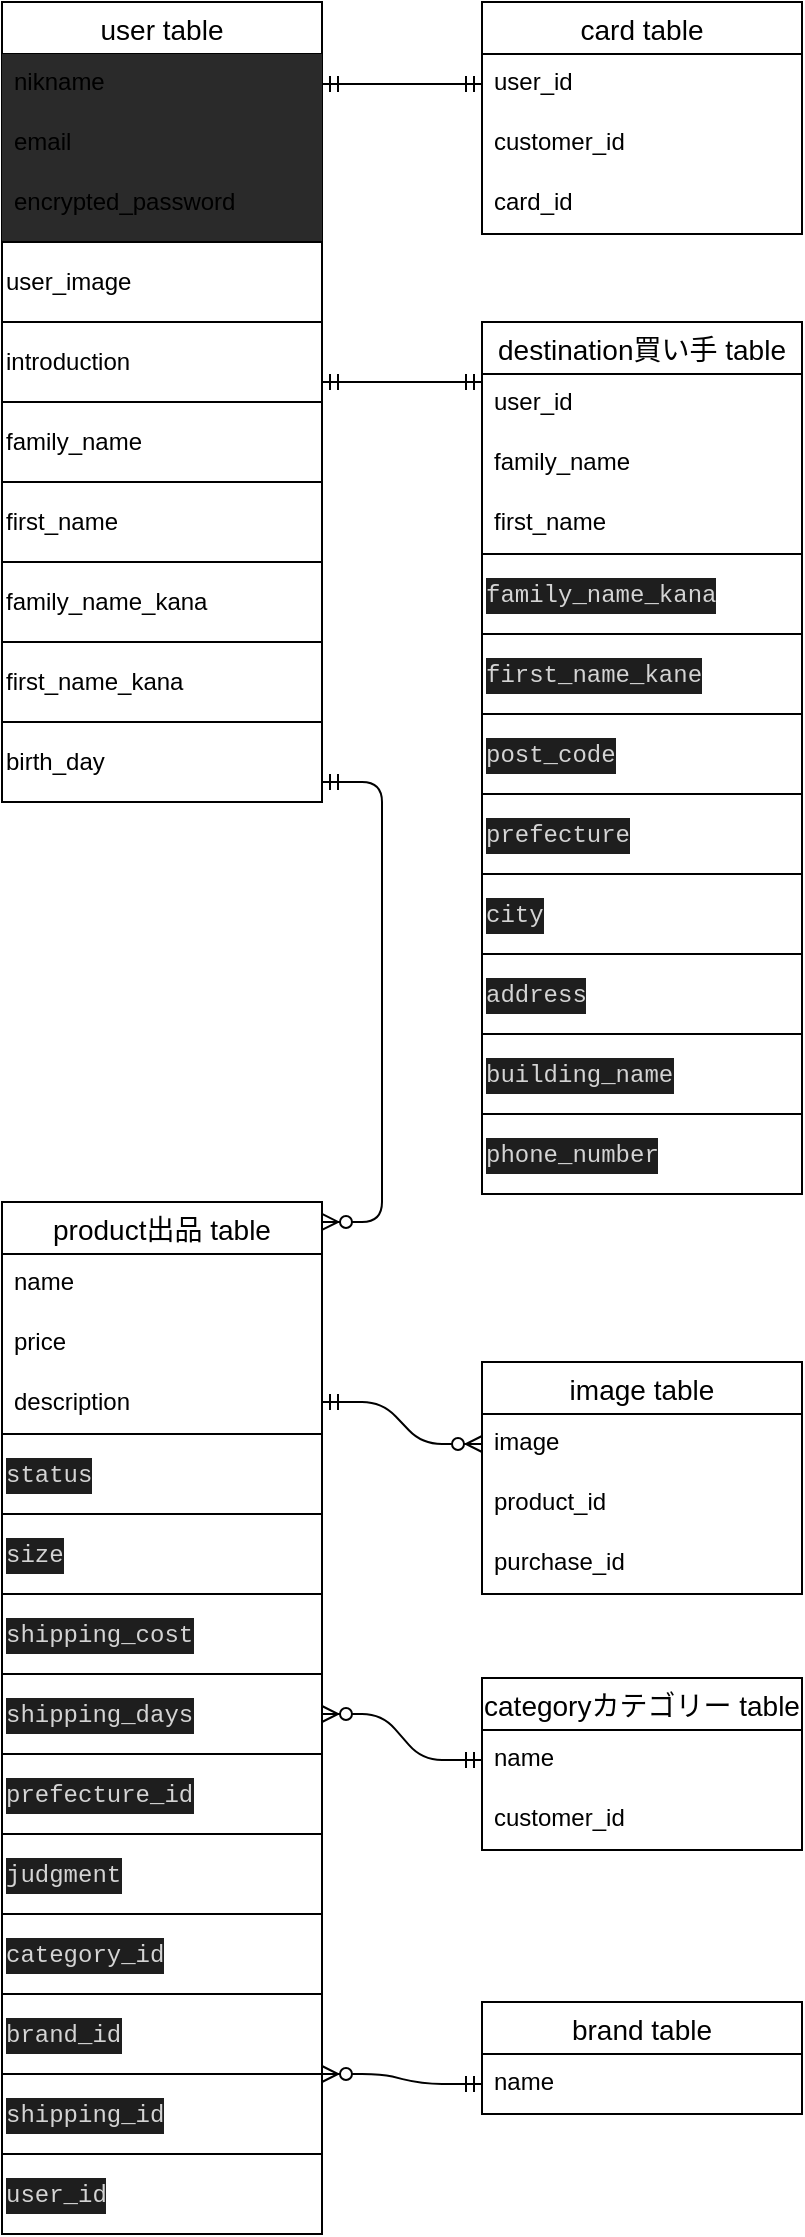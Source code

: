 <mxfile version="13.10.0" type="embed"><diagram id="zQeC6Tcfx2R3Oy5hY1i3" name="ページ1"><mxGraphModel dx="428" dy="580" grid="1" gridSize="10" guides="1" tooltips="1" connect="1" arrows="0" fold="1" page="1" pageScale="1" pageWidth="827" pageHeight="1169" math="0" shadow="0"><root><mxCell id="0"/><mxCell id="1" parent="0"/><mxCell id="15" value="user table" style="swimlane;fontStyle=0;childLayout=stackLayout;horizontal=1;startSize=26;horizontalStack=0;resizeParent=1;resizeParentMax=0;resizeLast=0;collapsible=1;marginBottom=0;align=center;fontSize=14;" vertex="1" parent="1"><mxGeometry x="40" y="40" width="160" height="120" as="geometry"><mxRectangle x="40" y="40" width="90" height="26" as="alternateBounds"/></mxGeometry></mxCell><mxCell id="16" value="nikname" style="text;spacingLeft=4;spacingRight=4;overflow=hidden;rotatable=0;points=[[0,0.5],[1,0.5]];portConstraint=eastwest;fontSize=12;fillColor=#2a2a2a;" vertex="1" parent="15"><mxGeometry y="26" width="160" height="30" as="geometry"/></mxCell><mxCell id="17" value="email" style="text;spacingLeft=4;spacingRight=4;overflow=hidden;rotatable=0;points=[[0,0.5],[1,0.5]];portConstraint=eastwest;fontSize=12;fillColor=#2a2a2a;" vertex="1" parent="15"><mxGeometry y="56" width="160" height="30" as="geometry"/></mxCell><mxCell id="18" value="encrypted_password" style="text;spacingLeft=4;spacingRight=4;overflow=hidden;rotatable=0;points=[[0,0.5],[1,0.5]];portConstraint=eastwest;fontSize=12;fillColor=#2a2a2a;" vertex="1" parent="15"><mxGeometry y="86" width="160" height="34" as="geometry"/></mxCell><mxCell id="44" value="user_image" style="align=left;labelBackgroundColor=none;whiteSpace=wrap;" vertex="1" parent="1"><mxGeometry x="40" y="160" width="160" height="40" as="geometry"/></mxCell><mxCell id="48" value="introduction" style="whiteSpace=wrap;align=left;" vertex="1" parent="1"><mxGeometry x="40" y="200" width="160" height="40" as="geometry"/></mxCell><mxCell id="49" value="family_name" style="whiteSpace=wrap;align=left;" vertex="1" parent="1"><mxGeometry x="40" y="240" width="160" height="40" as="geometry"/></mxCell><mxCell id="51" value="first_name" style="whiteSpace=wrap;align=left;" vertex="1" parent="1"><mxGeometry x="40" y="280" width="160" height="40" as="geometry"/></mxCell><mxCell id="52" value="family_name_kana" style="whiteSpace=wrap;align=left;" vertex="1" parent="1"><mxGeometry x="40" y="320" width="160" height="40" as="geometry"/></mxCell><mxCell id="53" value="first_name_kana" style="whiteSpace=wrap;align=left;" vertex="1" parent="1"><mxGeometry x="40" y="360" width="160" height="40" as="geometry"/></mxCell><mxCell id="54" value="birth_day" style="whiteSpace=wrap;align=left;" vertex="1" parent="1"><mxGeometry x="40" y="400" width="160" height="40" as="geometry"/></mxCell><mxCell id="55" value="card table" style="swimlane;fontStyle=0;childLayout=stackLayout;horizontal=1;startSize=26;horizontalStack=0;resizeParent=1;resizeParentMax=0;resizeLast=0;collapsible=1;marginBottom=0;align=center;fontSize=14;gradientColor=none;" vertex="1" parent="1"><mxGeometry x="280" y="40" width="160" height="116" as="geometry"/></mxCell><mxCell id="56" value="user_id" style="text;strokeColor=none;fillColor=none;spacingLeft=4;spacingRight=4;overflow=hidden;rotatable=0;points=[[0,0.5],[1,0.5]];portConstraint=eastwest;fontSize=12;" vertex="1" parent="55"><mxGeometry y="26" width="160" height="30" as="geometry"/></mxCell><mxCell id="57" value="customer_id" style="text;strokeColor=none;fillColor=none;spacingLeft=4;spacingRight=4;overflow=hidden;rotatable=0;points=[[0,0.5],[1,0.5]];portConstraint=eastwest;fontSize=12;" vertex="1" parent="55"><mxGeometry y="56" width="160" height="30" as="geometry"/></mxCell><mxCell id="58" value="card_id" style="text;strokeColor=none;fillColor=none;spacingLeft=4;spacingRight=4;overflow=hidden;rotatable=0;points=[[0,0.5],[1,0.5]];portConstraint=eastwest;fontSize=12;" vertex="1" parent="55"><mxGeometry y="86" width="160" height="30" as="geometry"/></mxCell><mxCell id="59" value="destination買い手 table" style="swimlane;fontStyle=0;childLayout=stackLayout;horizontal=1;startSize=26;horizontalStack=0;resizeParent=1;resizeParentMax=0;resizeLast=0;collapsible=1;marginBottom=0;align=center;fontSize=14;gradientColor=none;" vertex="1" parent="1"><mxGeometry x="280" y="200" width="160" height="116" as="geometry"/></mxCell><mxCell id="60" value="user_id" style="text;strokeColor=none;fillColor=none;spacingLeft=4;spacingRight=4;overflow=hidden;rotatable=0;points=[[0,0.5],[1,0.5]];portConstraint=eastwest;fontSize=12;" vertex="1" parent="59"><mxGeometry y="26" width="160" height="30" as="geometry"/></mxCell><mxCell id="61" value="family_name" style="text;strokeColor=none;fillColor=none;spacingLeft=4;spacingRight=4;overflow=hidden;rotatable=0;points=[[0,0.5],[1,0.5]];portConstraint=eastwest;fontSize=12;" vertex="1" parent="59"><mxGeometry y="56" width="160" height="30" as="geometry"/></mxCell><mxCell id="62" value="first_name" style="text;strokeColor=none;fillColor=none;spacingLeft=4;spacingRight=4;overflow=hidden;rotatable=0;points=[[0,0.5],[1,0.5]];portConstraint=eastwest;fontSize=12;" vertex="1" parent="59"><mxGeometry y="86" width="160" height="30" as="geometry"/></mxCell><mxCell id="63" value="&lt;div style=&quot;color: rgb(212 , 212 , 212) ; background-color: rgb(30 , 30 , 30) ; font-family: &amp;#34;menlo&amp;#34; , &amp;#34;monaco&amp;#34; , &amp;#34;courier new&amp;#34; , monospace ; line-height: 18px&quot;&gt;family_name_kana&lt;/div&gt;" style="whiteSpace=wrap;html=1;align=left;gradientColor=none;" vertex="1" parent="1"><mxGeometry x="280" y="316" width="160" height="40" as="geometry"/></mxCell><mxCell id="64" value="&lt;div style=&quot;color: rgb(212 , 212 , 212) ; background-color: rgb(30 , 30 , 30) ; font-family: &amp;#34;menlo&amp;#34; , &amp;#34;monaco&amp;#34; , &amp;#34;courier new&amp;#34; , monospace ; line-height: 18px&quot;&gt;&lt;div style=&quot;font-family: &amp;#34;menlo&amp;#34; , &amp;#34;monaco&amp;#34; , &amp;#34;courier new&amp;#34; , monospace ; line-height: 18px&quot;&gt;first_name_kane&lt;/div&gt;&lt;/div&gt;" style="whiteSpace=wrap;html=1;align=left;gradientColor=none;" vertex="1" parent="1"><mxGeometry x="280" y="356" width="160" height="40" as="geometry"/></mxCell><mxCell id="65" value="&lt;div style=&quot;color: rgb(212 , 212 , 212) ; background-color: rgb(30 , 30 , 30) ; font-family: &amp;#34;menlo&amp;#34; , &amp;#34;monaco&amp;#34; , &amp;#34;courier new&amp;#34; , monospace ; line-height: 18px&quot;&gt;&lt;div style=&quot;font-family: &amp;#34;menlo&amp;#34; , &amp;#34;monaco&amp;#34; , &amp;#34;courier new&amp;#34; , monospace ; line-height: 18px&quot;&gt;post_code&lt;/div&gt;&lt;/div&gt;" style="whiteSpace=wrap;html=1;align=left;gradientColor=none;" vertex="1" parent="1"><mxGeometry x="280" y="396" width="160" height="40" as="geometry"/></mxCell><mxCell id="66" value="&lt;div style=&quot;color: rgb(212 , 212 , 212) ; background-color: rgb(30 , 30 , 30) ; font-family: &amp;#34;menlo&amp;#34; , &amp;#34;monaco&amp;#34; , &amp;#34;courier new&amp;#34; , monospace ; line-height: 18px&quot;&gt;&lt;div style=&quot;font-family: &amp;#34;menlo&amp;#34; , &amp;#34;monaco&amp;#34; , &amp;#34;courier new&amp;#34; , monospace ; line-height: 18px&quot;&gt;prefecture&lt;/div&gt;&lt;/div&gt;" style="whiteSpace=wrap;html=1;align=left;gradientColor=none;" vertex="1" parent="1"><mxGeometry x="280" y="436" width="160" height="40" as="geometry"/></mxCell><mxCell id="67" value="&lt;div style=&quot;color: rgb(212 , 212 , 212) ; background-color: rgb(30 , 30 , 30) ; font-family: &amp;#34;menlo&amp;#34; , &amp;#34;monaco&amp;#34; , &amp;#34;courier new&amp;#34; , monospace ; line-height: 18px&quot;&gt;&lt;div style=&quot;font-family: &amp;#34;menlo&amp;#34; , &amp;#34;monaco&amp;#34; , &amp;#34;courier new&amp;#34; , monospace ; line-height: 18px&quot;&gt;city&lt;/div&gt;&lt;/div&gt;" style="whiteSpace=wrap;html=1;align=left;gradientColor=none;" vertex="1" parent="1"><mxGeometry x="280" y="476" width="160" height="40" as="geometry"/></mxCell><mxCell id="68" value="&lt;div style=&quot;color: rgb(212 , 212 , 212) ; background-color: rgb(30 , 30 , 30) ; font-family: &amp;#34;menlo&amp;#34; , &amp;#34;monaco&amp;#34; , &amp;#34;courier new&amp;#34; , monospace ; line-height: 18px&quot;&gt;&lt;div style=&quot;font-family: &amp;#34;menlo&amp;#34; , &amp;#34;monaco&amp;#34; , &amp;#34;courier new&amp;#34; , monospace ; line-height: 18px&quot;&gt;address &lt;/div&gt;&lt;/div&gt;" style="whiteSpace=wrap;html=1;align=left;gradientColor=none;" vertex="1" parent="1"><mxGeometry x="280" y="516" width="160" height="40" as="geometry"/></mxCell><mxCell id="69" value="&lt;div style=&quot;color: rgb(212 , 212 , 212) ; background-color: rgb(30 , 30 , 30) ; font-family: &amp;#34;menlo&amp;#34; , &amp;#34;monaco&amp;#34; , &amp;#34;courier new&amp;#34; , monospace ; line-height: 18px&quot;&gt;&lt;div style=&quot;font-family: &amp;#34;menlo&amp;#34; , &amp;#34;monaco&amp;#34; , &amp;#34;courier new&amp;#34; , monospace ; line-height: 18px&quot;&gt;building_name&lt;/div&gt;&lt;/div&gt;" style="whiteSpace=wrap;html=1;align=left;gradientColor=none;" vertex="1" parent="1"><mxGeometry x="280" y="556" width="160" height="40" as="geometry"/></mxCell><mxCell id="70" value="&lt;div style=&quot;color: rgb(212 , 212 , 212) ; background-color: rgb(30 , 30 , 30) ; font-family: &amp;#34;menlo&amp;#34; , &amp;#34;monaco&amp;#34; , &amp;#34;courier new&amp;#34; , monospace ; line-height: 18px&quot;&gt;&lt;div style=&quot;font-family: &amp;#34;menlo&amp;#34; , &amp;#34;monaco&amp;#34; , &amp;#34;courier new&amp;#34; , monospace ; line-height: 18px&quot;&gt;phone_number&lt;/div&gt;&lt;/div&gt;" style="whiteSpace=wrap;html=1;align=left;gradientColor=none;" vertex="1" parent="1"><mxGeometry x="280" y="596" width="160" height="40" as="geometry"/></mxCell><mxCell id="71" value="product出品 table" style="swimlane;fontStyle=0;childLayout=stackLayout;horizontal=1;startSize=26;horizontalStack=0;resizeParent=1;resizeParentMax=0;resizeLast=0;collapsible=1;marginBottom=0;align=center;fontSize=14;gradientColor=none;" vertex="1" parent="1"><mxGeometry x="40" y="640" width="160" height="116" as="geometry"/></mxCell><mxCell id="72" value="name" style="text;strokeColor=none;fillColor=none;spacingLeft=4;spacingRight=4;overflow=hidden;rotatable=0;points=[[0,0.5],[1,0.5]];portConstraint=eastwest;fontSize=12;" vertex="1" parent="71"><mxGeometry y="26" width="160" height="30" as="geometry"/></mxCell><mxCell id="73" value="price" style="text;strokeColor=none;fillColor=none;spacingLeft=4;spacingRight=4;overflow=hidden;rotatable=0;points=[[0,0.5],[1,0.5]];portConstraint=eastwest;fontSize=12;" vertex="1" parent="71"><mxGeometry y="56" width="160" height="30" as="geometry"/></mxCell><mxCell id="74" value="description " style="text;strokeColor=none;fillColor=none;spacingLeft=4;spacingRight=4;overflow=hidden;rotatable=0;points=[[0,0.5],[1,0.5]];portConstraint=eastwest;fontSize=12;" vertex="1" parent="71"><mxGeometry y="86" width="160" height="30" as="geometry"/></mxCell><mxCell id="75" value="&lt;div style=&quot;color: rgb(212 , 212 , 212) ; background-color: rgb(30 , 30 , 30) ; font-family: &amp;quot;menlo&amp;quot; , &amp;quot;monaco&amp;quot; , &amp;quot;courier new&amp;quot; , monospace ; line-height: 18px&quot;&gt;status&lt;/div&gt;" style="whiteSpace=wrap;html=1;align=left;gradientColor=none;" vertex="1" parent="1"><mxGeometry x="40" y="756" width="160" height="40" as="geometry"/></mxCell><mxCell id="76" value="&lt;div style=&quot;color: rgb(212 , 212 , 212) ; background-color: rgb(30 , 30 , 30) ; font-family: &amp;#34;menlo&amp;#34; , &amp;#34;monaco&amp;#34; , &amp;#34;courier new&amp;#34; , monospace ; line-height: 18px&quot;&gt;&lt;div style=&quot;font-family: &amp;#34;menlo&amp;#34; , &amp;#34;monaco&amp;#34; , &amp;#34;courier new&amp;#34; , monospace ; line-height: 18px&quot;&gt;size&lt;/div&gt;&lt;/div&gt;" style="whiteSpace=wrap;html=1;align=left;gradientColor=none;" vertex="1" parent="1"><mxGeometry x="40" y="796" width="160" height="40" as="geometry"/></mxCell><mxCell id="77" value="&lt;div style=&quot;color: rgb(212 , 212 , 212) ; background-color: rgb(30 , 30 , 30) ; font-family: &amp;#34;menlo&amp;#34; , &amp;#34;monaco&amp;#34; , &amp;#34;courier new&amp;#34; , monospace ; line-height: 18px&quot;&gt;&lt;div style=&quot;font-family: &amp;#34;menlo&amp;#34; , &amp;#34;monaco&amp;#34; , &amp;#34;courier new&amp;#34; , monospace ; line-height: 18px&quot;&gt;shipping_cost&lt;/div&gt;&lt;/div&gt;" style="whiteSpace=wrap;html=1;align=left;gradientColor=none;" vertex="1" parent="1"><mxGeometry x="40" y="836" width="160" height="40" as="geometry"/></mxCell><mxCell id="78" value="&lt;div style=&quot;color: rgb(212 , 212 , 212) ; background-color: rgb(30 , 30 , 30) ; font-family: &amp;#34;menlo&amp;#34; , &amp;#34;monaco&amp;#34; , &amp;#34;courier new&amp;#34; , monospace ; line-height: 18px&quot;&gt;&lt;div style=&quot;font-family: &amp;#34;menlo&amp;#34; , &amp;#34;monaco&amp;#34; , &amp;#34;courier new&amp;#34; , monospace ; line-height: 18px&quot;&gt;shipping_days&lt;/div&gt;&lt;/div&gt;" style="whiteSpace=wrap;html=1;align=left;gradientColor=none;" vertex="1" parent="1"><mxGeometry x="40" y="876" width="160" height="40" as="geometry"/></mxCell><mxCell id="79" value="&lt;div style=&quot;color: rgb(212 , 212 , 212) ; background-color: rgb(30 , 30 , 30) ; font-family: &amp;#34;menlo&amp;#34; , &amp;#34;monaco&amp;#34; , &amp;#34;courier new&amp;#34; , monospace ; line-height: 18px&quot;&gt;&lt;div style=&quot;font-family: &amp;#34;menlo&amp;#34; , &amp;#34;monaco&amp;#34; , &amp;#34;courier new&amp;#34; , monospace ; line-height: 18px&quot;&gt;prefecture_id&lt;/div&gt;&lt;/div&gt;" style="whiteSpace=wrap;html=1;align=left;gradientColor=none;" vertex="1" parent="1"><mxGeometry x="40" y="916" width="160" height="40" as="geometry"/></mxCell><mxCell id="80" value="&lt;div style=&quot;color: rgb(212 , 212 , 212) ; background-color: rgb(30 , 30 , 30) ; font-family: &amp;#34;menlo&amp;#34; , &amp;#34;monaco&amp;#34; , &amp;#34;courier new&amp;#34; , monospace ; line-height: 18px&quot;&gt;&lt;div style=&quot;font-family: &amp;#34;menlo&amp;#34; , &amp;#34;monaco&amp;#34; , &amp;#34;courier new&amp;#34; , monospace ; line-height: 18px&quot;&gt;judgment&lt;/div&gt;&lt;/div&gt;" style="whiteSpace=wrap;html=1;align=left;gradientColor=none;" vertex="1" parent="1"><mxGeometry x="40" y="956" width="160" height="40" as="geometry"/></mxCell><mxCell id="81" value="&lt;div style=&quot;color: rgb(212 , 212 , 212) ; background-color: rgb(30 , 30 , 30) ; font-family: &amp;#34;menlo&amp;#34; , &amp;#34;monaco&amp;#34; , &amp;#34;courier new&amp;#34; , monospace ; line-height: 18px&quot;&gt;&lt;div style=&quot;font-family: &amp;#34;menlo&amp;#34; , &amp;#34;monaco&amp;#34; , &amp;#34;courier new&amp;#34; , monospace ; line-height: 18px&quot;&gt;category_id&lt;/div&gt;&lt;/div&gt;" style="whiteSpace=wrap;html=1;align=left;gradientColor=none;" vertex="1" parent="1"><mxGeometry x="40" y="996" width="160" height="40" as="geometry"/></mxCell><mxCell id="82" value="&lt;div style=&quot;color: rgb(212 , 212 , 212) ; background-color: rgb(30 , 30 , 30) ; font-family: &amp;#34;menlo&amp;#34; , &amp;#34;monaco&amp;#34; , &amp;#34;courier new&amp;#34; , monospace ; line-height: 18px&quot;&gt;&lt;div style=&quot;font-family: &amp;#34;menlo&amp;#34; , &amp;#34;monaco&amp;#34; , &amp;#34;courier new&amp;#34; , monospace ; line-height: 18px&quot;&gt;brand_id&lt;/div&gt;&lt;/div&gt;" style="whiteSpace=wrap;html=1;align=left;gradientColor=none;" vertex="1" parent="1"><mxGeometry x="40" y="1036" width="160" height="40" as="geometry"/></mxCell><mxCell id="83" value="&lt;div style=&quot;color: rgb(212 , 212 , 212) ; background-color: rgb(30 , 30 , 30) ; font-family: &amp;#34;menlo&amp;#34; , &amp;#34;monaco&amp;#34; , &amp;#34;courier new&amp;#34; , monospace ; line-height: 18px&quot;&gt;&lt;div style=&quot;font-family: &amp;#34;menlo&amp;#34; , &amp;#34;monaco&amp;#34; , &amp;#34;courier new&amp;#34; , monospace ; line-height: 18px&quot;&gt;shipping_id &lt;/div&gt;&lt;/div&gt;" style="whiteSpace=wrap;html=1;align=left;gradientColor=none;" vertex="1" parent="1"><mxGeometry x="40" y="1076" width="160" height="40" as="geometry"/></mxCell><mxCell id="84" value="&lt;div style=&quot;color: rgb(212 , 212 , 212) ; background-color: rgb(30 , 30 , 30) ; font-family: &amp;#34;menlo&amp;#34; , &amp;#34;monaco&amp;#34; , &amp;#34;courier new&amp;#34; , monospace ; line-height: 18px&quot;&gt;&lt;div style=&quot;font-family: &amp;#34;menlo&amp;#34; , &amp;#34;monaco&amp;#34; , &amp;#34;courier new&amp;#34; , monospace ; line-height: 18px&quot;&gt;user_id&lt;/div&gt;&lt;/div&gt;" style="whiteSpace=wrap;html=1;align=left;gradientColor=none;" vertex="1" parent="1"><mxGeometry x="40" y="1116" width="160" height="40" as="geometry"/></mxCell><mxCell id="86" value="image table" style="swimlane;fontStyle=0;childLayout=stackLayout;horizontal=1;startSize=26;horizontalStack=0;resizeParent=1;resizeParentMax=0;resizeLast=0;collapsible=1;marginBottom=0;align=center;fontSize=14;gradientColor=none;" vertex="1" parent="1"><mxGeometry x="280" y="720" width="160" height="116" as="geometry"/></mxCell><mxCell id="87" value="image" style="text;strokeColor=none;fillColor=none;spacingLeft=4;spacingRight=4;overflow=hidden;rotatable=0;points=[[0,0.5],[1,0.5]];portConstraint=eastwest;fontSize=12;" vertex="1" parent="86"><mxGeometry y="26" width="160" height="30" as="geometry"/></mxCell><mxCell id="88" value="product_id" style="text;strokeColor=none;fillColor=none;spacingLeft=4;spacingRight=4;overflow=hidden;rotatable=0;points=[[0,0.5],[1,0.5]];portConstraint=eastwest;fontSize=12;" vertex="1" parent="86"><mxGeometry y="56" width="160" height="30" as="geometry"/></mxCell><mxCell id="89" value="purchase_id" style="text;strokeColor=none;fillColor=none;spacingLeft=4;spacingRight=4;overflow=hidden;rotatable=0;points=[[0,0.5],[1,0.5]];portConstraint=eastwest;fontSize=12;" vertex="1" parent="86"><mxGeometry y="86" width="160" height="30" as="geometry"/></mxCell><mxCell id="90" value="categoryカテゴリー table" style="swimlane;fontStyle=0;childLayout=stackLayout;horizontal=1;startSize=26;horizontalStack=0;resizeParent=1;resizeParentMax=0;resizeLast=0;collapsible=1;marginBottom=0;align=center;fontSize=14;gradientColor=none;" vertex="1" parent="1"><mxGeometry x="280" y="878" width="160" height="86" as="geometry"/></mxCell><mxCell id="91" value="name" style="text;strokeColor=none;fillColor=none;spacingLeft=4;spacingRight=4;overflow=hidden;rotatable=0;points=[[0,0.5],[1,0.5]];portConstraint=eastwest;fontSize=12;" vertex="1" parent="90"><mxGeometry y="26" width="160" height="30" as="geometry"/></mxCell><mxCell id="92" value="customer_id" style="text;strokeColor=none;fillColor=none;spacingLeft=4;spacingRight=4;overflow=hidden;rotatable=0;points=[[0,0.5],[1,0.5]];portConstraint=eastwest;fontSize=12;" vertex="1" parent="90"><mxGeometry y="56" width="160" height="30" as="geometry"/></mxCell><mxCell id="94" value="brand table" style="swimlane;fontStyle=0;childLayout=stackLayout;horizontal=1;startSize=26;horizontalStack=0;resizeParent=1;resizeParentMax=0;resizeLast=0;collapsible=1;marginBottom=0;align=center;fontSize=14;gradientColor=none;" vertex="1" parent="1"><mxGeometry x="280" y="1040" width="160" height="56" as="geometry"/></mxCell><mxCell id="95" value="name" style="text;strokeColor=none;fillColor=none;spacingLeft=4;spacingRight=4;overflow=hidden;rotatable=0;points=[[0,0.5],[1,0.5]];portConstraint=eastwest;fontSize=12;" vertex="1" parent="94"><mxGeometry y="26" width="160" height="30" as="geometry"/></mxCell><mxCell id="101" value="" style="edgeStyle=entityRelationEdgeStyle;fontSize=12;html=1;endArrow=ERmandOne;startArrow=ERmandOne;entryX=0;entryY=0.5;entryDx=0;entryDy=0;exitX=1;exitY=0.5;exitDx=0;exitDy=0;" edge="1" parent="1" source="16" target="56"><mxGeometry width="100" height="100" relative="1" as="geometry"><mxPoint x="200" y="100" as="sourcePoint"/><mxPoint x="300" as="targetPoint"/></mxGeometry></mxCell><mxCell id="102" value="" style="edgeStyle=entityRelationEdgeStyle;fontSize=12;html=1;endArrow=ERmandOne;startArrow=ERmandOne;exitX=1;exitY=0.5;exitDx=0;exitDy=0;entryX=0;entryY=0.133;entryDx=0;entryDy=0;entryPerimeter=0;" edge="1" parent="1" target="60"><mxGeometry width="100" height="100" relative="1" as="geometry"><mxPoint x="200" y="230" as="sourcePoint"/><mxPoint x="270" y="230" as="targetPoint"/></mxGeometry></mxCell><mxCell id="103" value="" style="edgeStyle=entityRelationEdgeStyle;fontSize=12;html=1;endArrow=ERzeroToMany;startArrow=ERmandOne;verticalAlign=middle;exitX=1;exitY=0.75;exitDx=0;exitDy=0;entryX=1;entryY=0.086;entryDx=0;entryDy=0;entryPerimeter=0;" edge="1" parent="1" source="54" target="71"><mxGeometry width="100" height="100" relative="1" as="geometry"><mxPoint x="130" y="460" as="sourcePoint"/><mxPoint x="154" y="637" as="targetPoint"/></mxGeometry></mxCell><mxCell id="105" value="" style="edgeStyle=entityRelationEdgeStyle;fontSize=12;html=1;endArrow=ERzeroToMany;startArrow=ERmandOne;verticalAlign=middle;exitX=1;exitY=0.75;exitDx=0;exitDy=0;entryX=0;entryY=0.5;entryDx=0;entryDy=0;" edge="1" parent="1" target="87"><mxGeometry width="100" height="100" relative="1" as="geometry"><mxPoint x="200" y="740" as="sourcePoint"/><mxPoint x="200" y="1008" as="targetPoint"/></mxGeometry></mxCell><mxCell id="107" value="" style="edgeStyle=entityRelationEdgeStyle;fontSize=12;html=1;endArrow=ERzeroToMany;startArrow=ERmandOne;entryX=1;entryY=0.5;entryDx=0;entryDy=0;exitX=0;exitY=0.5;exitDx=0;exitDy=0;" edge="1" parent="1" source="91" target="78"><mxGeometry width="100" height="100" relative="1" as="geometry"><mxPoint x="270" y="810" as="sourcePoint"/><mxPoint x="370" y="710" as="targetPoint"/></mxGeometry></mxCell><mxCell id="108" value="" style="edgeStyle=entityRelationEdgeStyle;fontSize=12;html=1;endArrow=ERzeroToMany;startArrow=ERmandOne;entryX=1;entryY=1;entryDx=0;entryDy=0;exitX=0;exitY=0.5;exitDx=0;exitDy=0;" edge="1" parent="1" source="95" target="82"><mxGeometry width="100" height="100" relative="1" as="geometry"><mxPoint x="280" y="1076" as="sourcePoint"/><mxPoint x="210" y="1056.5" as="targetPoint"/></mxGeometry></mxCell></root></mxGraphModel></diagram></mxfile>